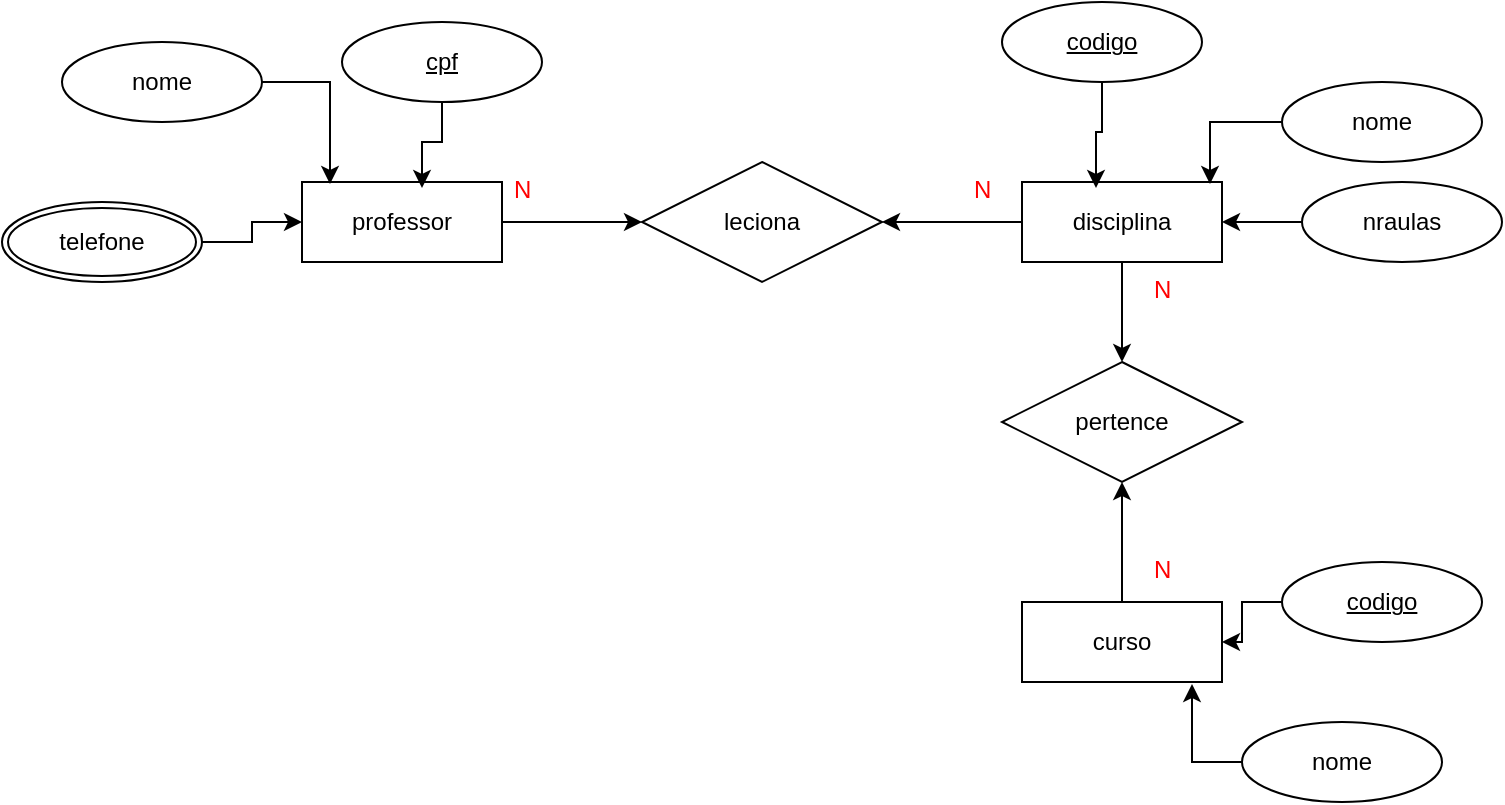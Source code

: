 <mxfile version="24.2.5" type="device">
  <diagram name="Página-1" id="wMNAZJh_d14xe4Y8AmAw">
    <mxGraphModel dx="880" dy="468" grid="1" gridSize="10" guides="1" tooltips="1" connect="1" arrows="1" fold="1" page="1" pageScale="1" pageWidth="827" pageHeight="1169" math="0" shadow="0">
      <root>
        <mxCell id="0" />
        <mxCell id="1" parent="0" />
        <mxCell id="9o-0UjJXHgFAT-2_vMkz-2" value="leciona" style="shape=rhombus;perimeter=rhombusPerimeter;whiteSpace=wrap;html=1;align=center;" vertex="1" parent="1">
          <mxGeometry x="320" y="90" width="120" height="60" as="geometry" />
        </mxCell>
        <mxCell id="9o-0UjJXHgFAT-2_vMkz-6" style="edgeStyle=orthogonalEdgeStyle;rounded=0;orthogonalLoop=1;jettySize=auto;html=1;entryX=0;entryY=0.5;entryDx=0;entryDy=0;" edge="1" parent="1" source="9o-0UjJXHgFAT-2_vMkz-3" target="9o-0UjJXHgFAT-2_vMkz-2">
          <mxGeometry relative="1" as="geometry" />
        </mxCell>
        <mxCell id="9o-0UjJXHgFAT-2_vMkz-3" value="professor" style="whiteSpace=wrap;html=1;align=center;" vertex="1" parent="1">
          <mxGeometry x="150" y="100" width="100" height="40" as="geometry" />
        </mxCell>
        <mxCell id="9o-0UjJXHgFAT-2_vMkz-5" style="edgeStyle=orthogonalEdgeStyle;rounded=0;orthogonalLoop=1;jettySize=auto;html=1;entryX=1;entryY=0.5;entryDx=0;entryDy=0;" edge="1" parent="1" source="9o-0UjJXHgFAT-2_vMkz-4" target="9o-0UjJXHgFAT-2_vMkz-2">
          <mxGeometry relative="1" as="geometry" />
        </mxCell>
        <mxCell id="9o-0UjJXHgFAT-2_vMkz-20" style="edgeStyle=orthogonalEdgeStyle;rounded=0;orthogonalLoop=1;jettySize=auto;html=1;entryX=0.5;entryY=0;entryDx=0;entryDy=0;" edge="1" parent="1" source="9o-0UjJXHgFAT-2_vMkz-4" target="9o-0UjJXHgFAT-2_vMkz-19">
          <mxGeometry relative="1" as="geometry" />
        </mxCell>
        <mxCell id="9o-0UjJXHgFAT-2_vMkz-4" value="disciplina" style="whiteSpace=wrap;html=1;align=center;" vertex="1" parent="1">
          <mxGeometry x="510" y="100" width="100" height="40" as="geometry" />
        </mxCell>
        <mxCell id="9o-0UjJXHgFAT-2_vMkz-7" value="nome" style="ellipse;whiteSpace=wrap;html=1;align=center;" vertex="1" parent="1">
          <mxGeometry x="30" y="30" width="100" height="40" as="geometry" />
        </mxCell>
        <mxCell id="9o-0UjJXHgFAT-2_vMkz-8" style="edgeStyle=orthogonalEdgeStyle;rounded=0;orthogonalLoop=1;jettySize=auto;html=1;entryX=0.14;entryY=0.025;entryDx=0;entryDy=0;entryPerimeter=0;" edge="1" parent="1" source="9o-0UjJXHgFAT-2_vMkz-7" target="9o-0UjJXHgFAT-2_vMkz-3">
          <mxGeometry relative="1" as="geometry" />
        </mxCell>
        <mxCell id="9o-0UjJXHgFAT-2_vMkz-9" value="cpf" style="ellipse;whiteSpace=wrap;html=1;align=center;fontStyle=4;" vertex="1" parent="1">
          <mxGeometry x="170" y="20" width="100" height="40" as="geometry" />
        </mxCell>
        <mxCell id="9o-0UjJXHgFAT-2_vMkz-10" style="edgeStyle=orthogonalEdgeStyle;rounded=0;orthogonalLoop=1;jettySize=auto;html=1;entryX=0.6;entryY=0.075;entryDx=0;entryDy=0;entryPerimeter=0;" edge="1" parent="1" source="9o-0UjJXHgFAT-2_vMkz-9" target="9o-0UjJXHgFAT-2_vMkz-3">
          <mxGeometry relative="1" as="geometry" />
        </mxCell>
        <mxCell id="9o-0UjJXHgFAT-2_vMkz-12" style="edgeStyle=orthogonalEdgeStyle;rounded=0;orthogonalLoop=1;jettySize=auto;html=1;entryX=0;entryY=0.5;entryDx=0;entryDy=0;" edge="1" parent="1" source="9o-0UjJXHgFAT-2_vMkz-11" target="9o-0UjJXHgFAT-2_vMkz-3">
          <mxGeometry relative="1" as="geometry" />
        </mxCell>
        <mxCell id="9o-0UjJXHgFAT-2_vMkz-11" value="telefone" style="ellipse;shape=doubleEllipse;margin=3;whiteSpace=wrap;html=1;align=center;" vertex="1" parent="1">
          <mxGeometry y="110" width="100" height="40" as="geometry" />
        </mxCell>
        <mxCell id="9o-0UjJXHgFAT-2_vMkz-13" value="nome" style="ellipse;whiteSpace=wrap;html=1;align=center;" vertex="1" parent="1">
          <mxGeometry x="640" y="50" width="100" height="40" as="geometry" />
        </mxCell>
        <mxCell id="9o-0UjJXHgFAT-2_vMkz-14" style="edgeStyle=orthogonalEdgeStyle;rounded=0;orthogonalLoop=1;jettySize=auto;html=1;entryX=0.94;entryY=0.025;entryDx=0;entryDy=0;entryPerimeter=0;" edge="1" parent="1" source="9o-0UjJXHgFAT-2_vMkz-13" target="9o-0UjJXHgFAT-2_vMkz-4">
          <mxGeometry relative="1" as="geometry" />
        </mxCell>
        <mxCell id="9o-0UjJXHgFAT-2_vMkz-16" style="edgeStyle=orthogonalEdgeStyle;rounded=0;orthogonalLoop=1;jettySize=auto;html=1;entryX=1;entryY=0.5;entryDx=0;entryDy=0;" edge="1" parent="1" source="9o-0UjJXHgFAT-2_vMkz-15" target="9o-0UjJXHgFAT-2_vMkz-4">
          <mxGeometry relative="1" as="geometry" />
        </mxCell>
        <mxCell id="9o-0UjJXHgFAT-2_vMkz-15" value="nraulas" style="ellipse;whiteSpace=wrap;html=1;align=center;" vertex="1" parent="1">
          <mxGeometry x="650" y="100" width="100" height="40" as="geometry" />
        </mxCell>
        <mxCell id="9o-0UjJXHgFAT-2_vMkz-17" value="codigo" style="ellipse;whiteSpace=wrap;html=1;align=center;fontStyle=4;" vertex="1" parent="1">
          <mxGeometry x="500" y="10" width="100" height="40" as="geometry" />
        </mxCell>
        <mxCell id="9o-0UjJXHgFAT-2_vMkz-18" style="edgeStyle=orthogonalEdgeStyle;rounded=0;orthogonalLoop=1;jettySize=auto;html=1;entryX=0.37;entryY=0.075;entryDx=0;entryDy=0;entryPerimeter=0;" edge="1" parent="1" source="9o-0UjJXHgFAT-2_vMkz-17" target="9o-0UjJXHgFAT-2_vMkz-4">
          <mxGeometry relative="1" as="geometry" />
        </mxCell>
        <mxCell id="9o-0UjJXHgFAT-2_vMkz-19" value="pertence" style="shape=rhombus;perimeter=rhombusPerimeter;whiteSpace=wrap;html=1;align=center;" vertex="1" parent="1">
          <mxGeometry x="500" y="190" width="120" height="60" as="geometry" />
        </mxCell>
        <mxCell id="9o-0UjJXHgFAT-2_vMkz-22" style="edgeStyle=orthogonalEdgeStyle;rounded=0;orthogonalLoop=1;jettySize=auto;html=1;entryX=0.5;entryY=1;entryDx=0;entryDy=0;" edge="1" parent="1" source="9o-0UjJXHgFAT-2_vMkz-21" target="9o-0UjJXHgFAT-2_vMkz-19">
          <mxGeometry relative="1" as="geometry" />
        </mxCell>
        <mxCell id="9o-0UjJXHgFAT-2_vMkz-21" value="curso" style="whiteSpace=wrap;html=1;align=center;" vertex="1" parent="1">
          <mxGeometry x="510" y="310" width="100" height="40" as="geometry" />
        </mxCell>
        <mxCell id="9o-0UjJXHgFAT-2_vMkz-23" value="nome" style="ellipse;whiteSpace=wrap;html=1;align=center;" vertex="1" parent="1">
          <mxGeometry x="620" y="370" width="100" height="40" as="geometry" />
        </mxCell>
        <mxCell id="9o-0UjJXHgFAT-2_vMkz-24" style="edgeStyle=orthogonalEdgeStyle;rounded=0;orthogonalLoop=1;jettySize=auto;html=1;entryX=0.85;entryY=1.025;entryDx=0;entryDy=0;entryPerimeter=0;" edge="1" parent="1" source="9o-0UjJXHgFAT-2_vMkz-23" target="9o-0UjJXHgFAT-2_vMkz-21">
          <mxGeometry relative="1" as="geometry" />
        </mxCell>
        <mxCell id="9o-0UjJXHgFAT-2_vMkz-26" style="edgeStyle=orthogonalEdgeStyle;rounded=0;orthogonalLoop=1;jettySize=auto;html=1;" edge="1" parent="1" source="9o-0UjJXHgFAT-2_vMkz-25" target="9o-0UjJXHgFAT-2_vMkz-21">
          <mxGeometry relative="1" as="geometry" />
        </mxCell>
        <mxCell id="9o-0UjJXHgFAT-2_vMkz-25" value="codigo" style="ellipse;whiteSpace=wrap;html=1;align=center;fontStyle=4;" vertex="1" parent="1">
          <mxGeometry x="640" y="290" width="100" height="40" as="geometry" />
        </mxCell>
        <mxCell id="9o-0UjJXHgFAT-2_vMkz-28" value="N" style="text;strokeColor=none;fillColor=none;spacingLeft=4;spacingRight=4;overflow=hidden;rotatable=0;points=[[0,0.5],[1,0.5]];portConstraint=eastwest;fontSize=12;whiteSpace=wrap;html=1;fontColor=#ff0000;" vertex="1" parent="1">
          <mxGeometry x="570" y="140" width="40" height="30" as="geometry" />
        </mxCell>
        <mxCell id="9o-0UjJXHgFAT-2_vMkz-29" value="N" style="text;strokeColor=none;fillColor=none;spacingLeft=4;spacingRight=4;overflow=hidden;rotatable=0;points=[[0,0.5],[1,0.5]];portConstraint=eastwest;fontSize=12;whiteSpace=wrap;html=1;fontColor=#ff0000;" vertex="1" parent="1">
          <mxGeometry x="480" y="90" width="40" height="30" as="geometry" />
        </mxCell>
        <mxCell id="9o-0UjJXHgFAT-2_vMkz-30" value="N" style="text;strokeColor=none;fillColor=none;spacingLeft=4;spacingRight=4;overflow=hidden;rotatable=0;points=[[0,0.5],[1,0.5]];portConstraint=eastwest;fontSize=12;whiteSpace=wrap;html=1;fontColor=#ff0000;" vertex="1" parent="1">
          <mxGeometry x="250" y="90" width="40" height="30" as="geometry" />
        </mxCell>
        <mxCell id="9o-0UjJXHgFAT-2_vMkz-31" value="N" style="text;strokeColor=none;fillColor=none;spacingLeft=4;spacingRight=4;overflow=hidden;rotatable=0;points=[[0,0.5],[1,0.5]];portConstraint=eastwest;fontSize=12;whiteSpace=wrap;html=1;fontColor=#ff0000;" vertex="1" parent="1">
          <mxGeometry x="570" y="280" width="40" height="30" as="geometry" />
        </mxCell>
      </root>
    </mxGraphModel>
  </diagram>
</mxfile>
